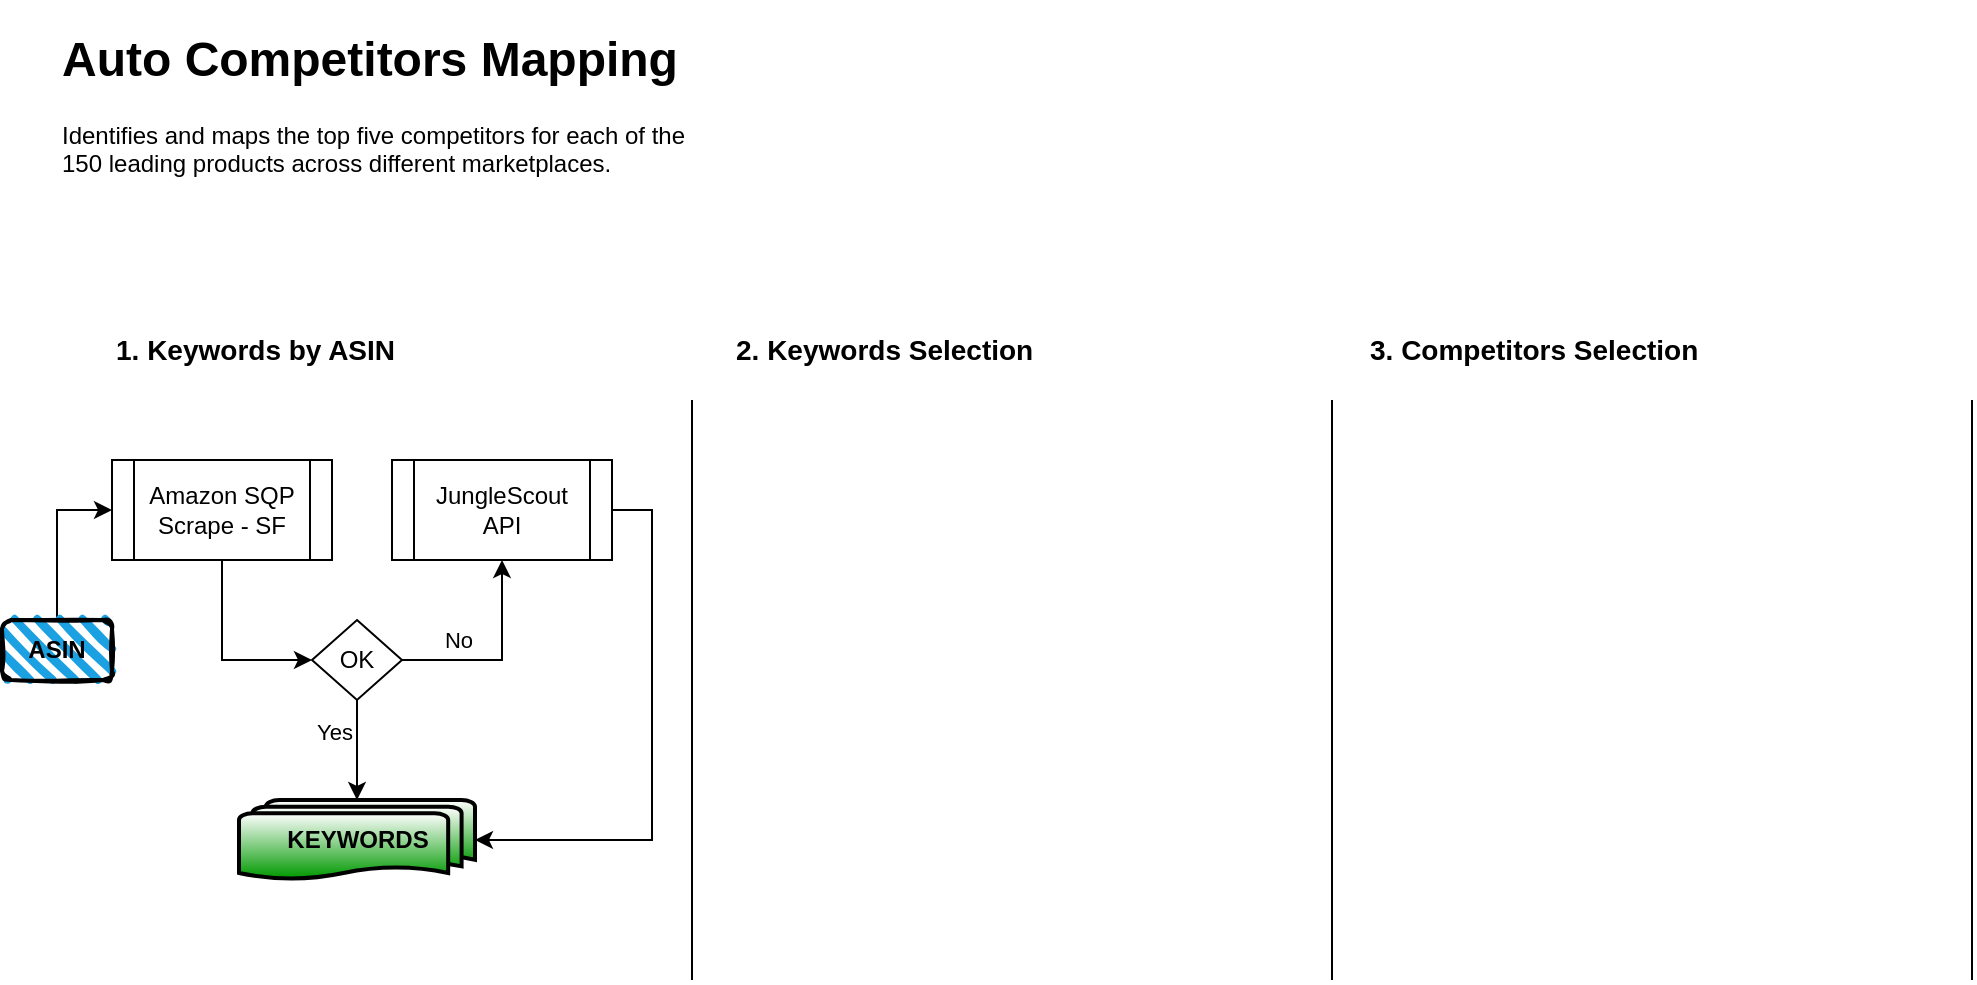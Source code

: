 <mxfile version="21.8.2" type="github">
  <diagram id="C5RBs43oDa-KdzZeNtuy" name="Page-1">
    <mxGraphModel dx="1942" dy="862" grid="1" gridSize="10" guides="1" tooltips="1" connect="1" arrows="1" fold="1" page="1" pageScale="1" pageWidth="827" pageHeight="1169" math="0" shadow="0">
      <root>
        <mxCell id="WIyWlLk6GJQsqaUBKTNV-0" />
        <mxCell id="WIyWlLk6GJQsqaUBKTNV-1" parent="WIyWlLk6GJQsqaUBKTNV-0" />
        <mxCell id="stVHDZEVp9g0nivzBu3Q-0" value="&lt;h1&gt;Auto Competitors Mapping&lt;/h1&gt;Identifies and maps the top five competitors for each of the 150 leading products across different marketplaces.&lt;p&gt;.&lt;/p&gt;" style="text;html=1;strokeColor=none;fillColor=none;spacing=5;spacingTop=-20;whiteSpace=wrap;overflow=hidden;rounded=0;" vertex="1" parent="WIyWlLk6GJQsqaUBKTNV-1">
          <mxGeometry y="50" width="320" height="90" as="geometry" />
        </mxCell>
        <mxCell id="stVHDZEVp9g0nivzBu3Q-1" value="" style="endArrow=none;html=1;rounded=0;" edge="1" parent="WIyWlLk6GJQsqaUBKTNV-1">
          <mxGeometry width="50" height="50" relative="1" as="geometry">
            <mxPoint x="320" y="530" as="sourcePoint" />
            <mxPoint x="320" y="240" as="targetPoint" />
          </mxGeometry>
        </mxCell>
        <mxCell id="stVHDZEVp9g0nivzBu3Q-2" value="" style="endArrow=none;html=1;rounded=0;" edge="1" parent="WIyWlLk6GJQsqaUBKTNV-1">
          <mxGeometry width="50" height="50" relative="1" as="geometry">
            <mxPoint x="640" y="530" as="sourcePoint" />
            <mxPoint x="640" y="240" as="targetPoint" />
          </mxGeometry>
        </mxCell>
        <mxCell id="stVHDZEVp9g0nivzBu3Q-3" value="" style="endArrow=none;html=1;rounded=0;" edge="1" parent="WIyWlLk6GJQsqaUBKTNV-1">
          <mxGeometry width="50" height="50" relative="1" as="geometry">
            <mxPoint x="960" y="530" as="sourcePoint" />
            <mxPoint x="960" y="240" as="targetPoint" />
          </mxGeometry>
        </mxCell>
        <mxCell id="stVHDZEVp9g0nivzBu3Q-4" value="1. Keywords by ASIN" style="text;html=1;strokeColor=none;fillColor=none;align=left;verticalAlign=middle;whiteSpace=wrap;rounded=0;fontSize=14;fontStyle=1" vertex="1" parent="WIyWlLk6GJQsqaUBKTNV-1">
          <mxGeometry x="30" y="200" width="170" height="30" as="geometry" />
        </mxCell>
        <mxCell id="stVHDZEVp9g0nivzBu3Q-9" style="edgeStyle=orthogonalEdgeStyle;rounded=0;orthogonalLoop=1;jettySize=auto;html=1;entryX=0;entryY=0.5;entryDx=0;entryDy=0;" edge="1" parent="WIyWlLk6GJQsqaUBKTNV-1" source="stVHDZEVp9g0nivzBu3Q-5" target="stVHDZEVp9g0nivzBu3Q-7">
          <mxGeometry relative="1" as="geometry" />
        </mxCell>
        <mxCell id="stVHDZEVp9g0nivzBu3Q-5" value="&lt;b&gt;ASIN&lt;/b&gt;" style="rounded=1;whiteSpace=wrap;html=1;strokeWidth=2;fillWeight=4;hachureGap=8;hachureAngle=45;fillColor=#1ba1e2;sketch=1;" vertex="1" parent="WIyWlLk6GJQsqaUBKTNV-1">
          <mxGeometry x="-25" y="350" width="55" height="30" as="geometry" />
        </mxCell>
        <mxCell id="stVHDZEVp9g0nivzBu3Q-11" style="edgeStyle=orthogonalEdgeStyle;rounded=0;orthogonalLoop=1;jettySize=auto;html=1;exitX=0.5;exitY=1;exitDx=0;exitDy=0;entryX=0;entryY=0.5;entryDx=0;entryDy=0;" edge="1" parent="WIyWlLk6GJQsqaUBKTNV-1" source="stVHDZEVp9g0nivzBu3Q-7" target="stVHDZEVp9g0nivzBu3Q-10">
          <mxGeometry relative="1" as="geometry" />
        </mxCell>
        <mxCell id="stVHDZEVp9g0nivzBu3Q-7" value="Amazon SQP&lt;br&gt;Scrape - SF" style="shape=process;whiteSpace=wrap;html=1;backgroundOutline=1;" vertex="1" parent="WIyWlLk6GJQsqaUBKTNV-1">
          <mxGeometry x="30" y="270" width="110" height="50" as="geometry" />
        </mxCell>
        <mxCell id="stVHDZEVp9g0nivzBu3Q-8" value="JungleScout&lt;br&gt;API" style="shape=process;whiteSpace=wrap;html=1;backgroundOutline=1;" vertex="1" parent="WIyWlLk6GJQsqaUBKTNV-1">
          <mxGeometry x="170" y="270" width="110" height="50" as="geometry" />
        </mxCell>
        <mxCell id="stVHDZEVp9g0nivzBu3Q-12" style="edgeStyle=orthogonalEdgeStyle;rounded=0;orthogonalLoop=1;jettySize=auto;html=1;entryX=0.5;entryY=1;entryDx=0;entryDy=0;exitX=1;exitY=0.5;exitDx=0;exitDy=0;" edge="1" parent="WIyWlLk6GJQsqaUBKTNV-1" source="stVHDZEVp9g0nivzBu3Q-10" target="stVHDZEVp9g0nivzBu3Q-8">
          <mxGeometry relative="1" as="geometry" />
        </mxCell>
        <mxCell id="stVHDZEVp9g0nivzBu3Q-13" value="No" style="edgeLabel;html=1;align=center;verticalAlign=middle;resizable=0;points=[];" vertex="1" connectable="0" parent="stVHDZEVp9g0nivzBu3Q-12">
          <mxGeometry x="-0.219" y="4" relative="1" as="geometry">
            <mxPoint x="-11" y="-6" as="offset" />
          </mxGeometry>
        </mxCell>
        <mxCell id="stVHDZEVp9g0nivzBu3Q-10" value="OK" style="rhombus;whiteSpace=wrap;html=1;" vertex="1" parent="WIyWlLk6GJQsqaUBKTNV-1">
          <mxGeometry x="130" y="350" width="45" height="40" as="geometry" />
        </mxCell>
        <mxCell id="stVHDZEVp9g0nivzBu3Q-15" value="2. Keywords Selection" style="text;html=1;strokeColor=none;fillColor=none;align=left;verticalAlign=middle;whiteSpace=wrap;rounded=0;fontSize=14;fontStyle=1" vertex="1" parent="WIyWlLk6GJQsqaUBKTNV-1">
          <mxGeometry x="340" y="200" width="170" height="30" as="geometry" />
        </mxCell>
        <mxCell id="stVHDZEVp9g0nivzBu3Q-16" value="3. Competitors Selection" style="text;html=1;strokeColor=none;fillColor=none;align=left;verticalAlign=middle;whiteSpace=wrap;rounded=0;fontSize=14;fontStyle=1" vertex="1" parent="WIyWlLk6GJQsqaUBKTNV-1">
          <mxGeometry x="657" y="200" width="170" height="30" as="geometry" />
        </mxCell>
        <mxCell id="stVHDZEVp9g0nivzBu3Q-17" value="&lt;b&gt;KEYWORDS&lt;/b&gt;" style="strokeWidth=2;html=1;shape=mxgraph.flowchart.multi-document;whiteSpace=wrap;gradientColor=#009900;" vertex="1" parent="WIyWlLk6GJQsqaUBKTNV-1">
          <mxGeometry x="93.5" y="440" width="118" height="40" as="geometry" />
        </mxCell>
        <mxCell id="stVHDZEVp9g0nivzBu3Q-18" style="edgeStyle=orthogonalEdgeStyle;rounded=0;orthogonalLoop=1;jettySize=auto;html=1;entryX=0.5;entryY=0;entryDx=0;entryDy=0;entryPerimeter=0;" edge="1" parent="WIyWlLk6GJQsqaUBKTNV-1" source="stVHDZEVp9g0nivzBu3Q-10" target="stVHDZEVp9g0nivzBu3Q-17">
          <mxGeometry relative="1" as="geometry" />
        </mxCell>
        <mxCell id="stVHDZEVp9g0nivzBu3Q-19" value="Yes" style="edgeLabel;html=1;align=center;verticalAlign=middle;resizable=0;points=[];" vertex="1" connectable="0" parent="stVHDZEVp9g0nivzBu3Q-18">
          <mxGeometry x="-0.367" y="-3" relative="1" as="geometry">
            <mxPoint x="-9" as="offset" />
          </mxGeometry>
        </mxCell>
        <mxCell id="stVHDZEVp9g0nivzBu3Q-20" style="edgeStyle=orthogonalEdgeStyle;rounded=0;orthogonalLoop=1;jettySize=auto;html=1;entryX=1;entryY=0.5;entryDx=0;entryDy=0;entryPerimeter=0;exitX=1;exitY=0.5;exitDx=0;exitDy=0;" edge="1" parent="WIyWlLk6GJQsqaUBKTNV-1" source="stVHDZEVp9g0nivzBu3Q-8" target="stVHDZEVp9g0nivzBu3Q-17">
          <mxGeometry relative="1" as="geometry">
            <mxPoint x="260" y="340" as="sourcePoint" />
          </mxGeometry>
        </mxCell>
      </root>
    </mxGraphModel>
  </diagram>
</mxfile>
